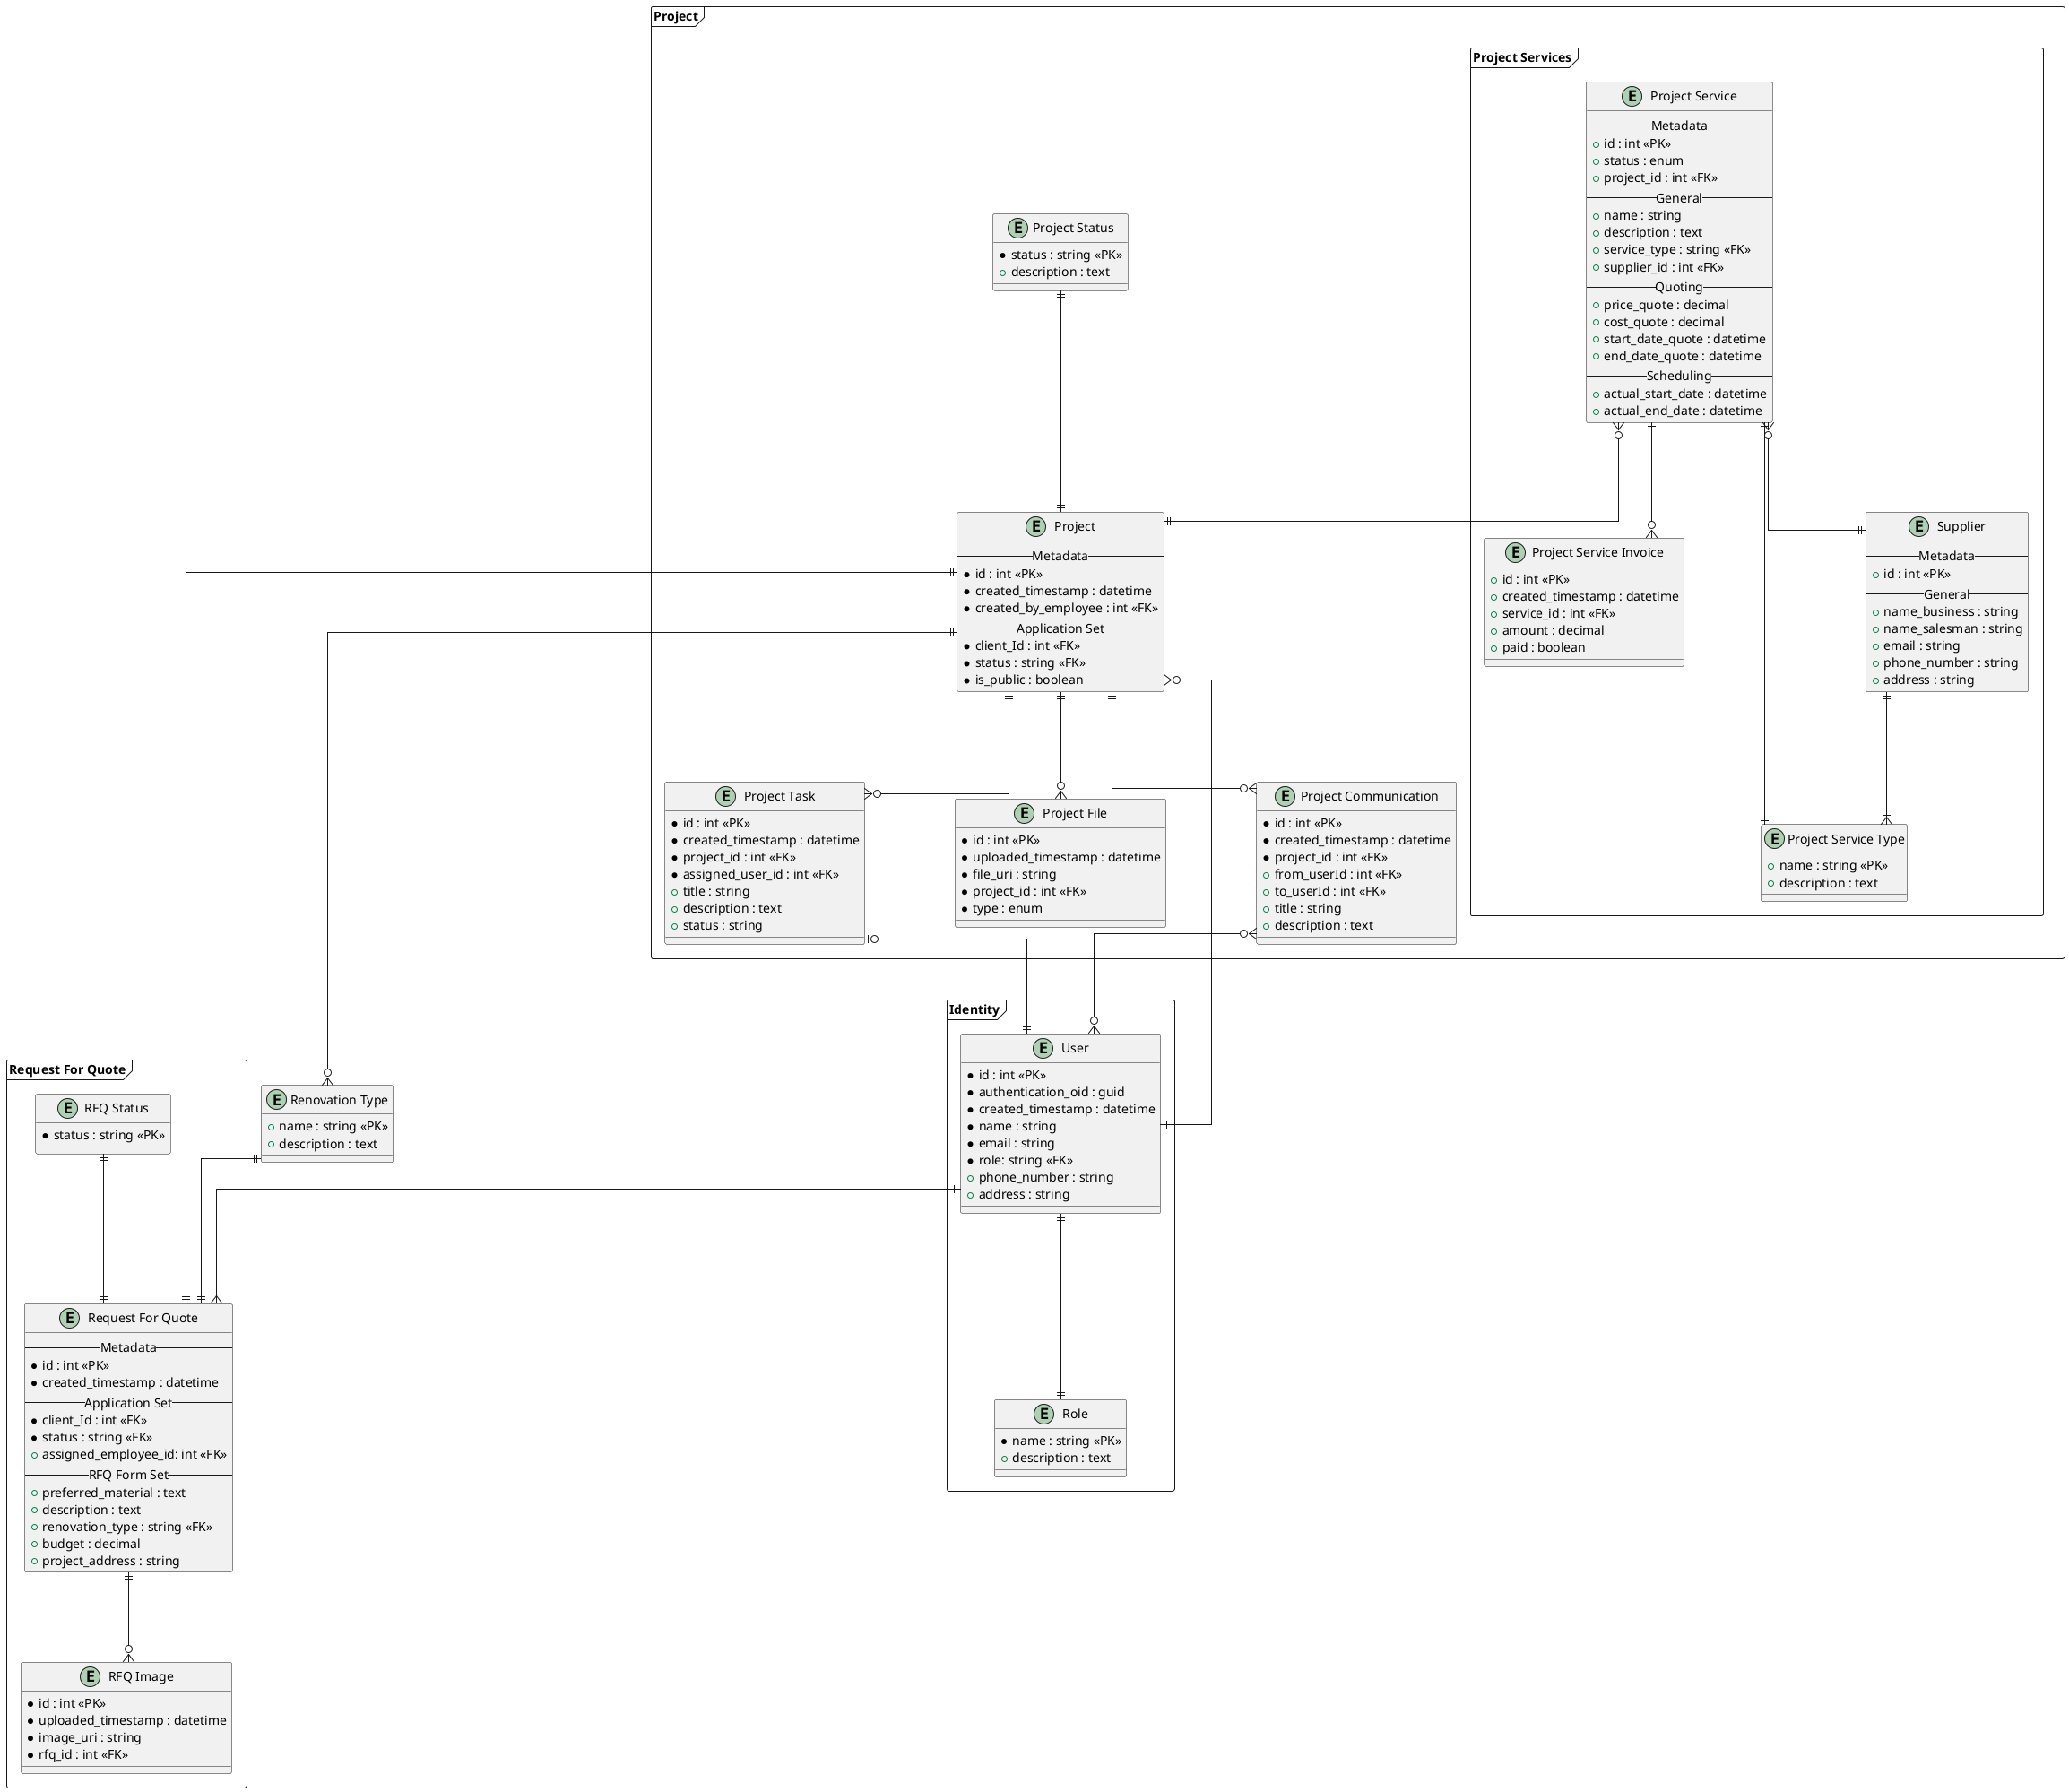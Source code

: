 @startuml

skinparam linetype ortho
skinparam nodesep 100
skinparam ranksep 100
top to bottom direction

entity "Renovation Type" as RenovationType {
  +name : string <<PK>>
  +description : text
}


package "Identity" <<frame>> {
    entity "User" as User {
    *id : int <<PK>>
    *authentication_oid : guid
    *created_timestamp : datetime
    *name : string
    *email : string
    *role: string <<FK>>
    +phone_number : string
    +address : string
    }

    entity "Role" as UserRole {
    *name : string <<PK>>
    +description : text
    }

    User ||--|| UserRole
}

package "Request For Quote" <<frame>> {
    entity "Request For Quote" as RFQ {
    -- Metadata --
    *id : int <<PK>>
    *created_timestamp : datetime
    -- Application Set --
    *client_Id : int <<FK>>
    *status : string <<FK>>
    +assigned_employee_id: int <<FK>>
    -- RFQ Form Set --
    +preferred_material : text
    +description : text
    +renovation_type : string <<FK>>
    +budget : decimal
    +project_address : string
    }

    entity "RFQ Image" as RFQImage {
    *id : int <<PK>>
    *uploaded_timestamp : datetime
    *image_uri : string
    *rfq_id : int <<FK>>
    }

    entity "RFQ Status" as RFQStatus {
    *status : string <<PK>>
    }

    User ||--|{ RFQ
    RenovationType ||--|| RFQ
    RFQ ||--o{ RFQImage
    RFQStatus ||--|| RFQ
} 

package "Project" <<frame>> {
    entity "Project" as Project {
    -- Metadata --
    *id : int <<PK>> 
    *created_timestamp : datetime
    *created_by_employee : int <<FK>>
    -- Application Set --
    *client_Id : int <<FK>>
    *status : string <<FK>>
    *is_public : boolean
    }

    entity "Project Status" as ProjectStatus {
        *status : string <<PK>>
        +description : text
    }
    package "Project Services" <<frame>> {
        entity "Project Service Type" as ProjectServiceType {
            +name : string <<PK>>
            +description : text
        }
        entity "Project Service" as ProjectService {
            -- Metadata --
            +id : int <<PK>>
            +status : enum
            +project_id : int <<FK>>
            -- General --
            +name : string
            +description : text
            +service_type : string <<FK>>
            +supplier_id : int <<FK>>
            -- Quoting --
            +price_quote : decimal
            +cost_quote : decimal
            +start_date_quote : datetime
            +end_date_quote : datetime
            -- Scheduling --
            +actual_start_date : datetime
            +actual_end_date : datetime
        }
        entity "Supplier" as Supplier {
            -- Metadata --
            +id : int <<PK>>
            -- General --
            +name_business : string
            +name_salesman : string
            +email : string
            +phone_number : string
            +address : string
        }

        entity "Project Service Invoice" as ProjectServiceInvoice {
            +id : int <<PK>>
            +created_timestamp : datetime
            +service_id : int <<FK>>
            +amount : decimal
            +paid : boolean
        }

        ProjectService ||--o{ ProjectServiceInvoice        
        ProjectService ||--|| ProjectServiceType
        ProjectService }o--|| Supplier
        Supplier ||--|{ ProjectServiceType

    }

    entity "Project Task" as ProjectTask {
        *id : int <<PK>>
        *created_timestamp : datetime
        *project_id : int <<FK>>
        *assigned_user_id : int <<FK>>
        +title : string
        +description : text
        +status : string
    }
    
    entity "Project Communication" as ProjectCommunication {
        *id : int <<PK>>
        *created_timestamp : datetime
        *project_id : int <<FK>>
        +from_userId : int <<FK>>
        +to_userId : int <<FK>>
        +title : string
        +description : text
    }

    entity "Project File" as ProjectFile {
        *id : int <<PK>>
        *uploaded_timestamp : datetime
        *file_uri : string
        *project_id : int <<FK>>
        *type : enum
    }

    Project ||--o{ ProjectCommunication
    ProjectCommunication }o--o{ User
    Project ||--o{ ProjectTask
    ProjectTask |o--|| User
    Project||--o{ ProjectFile
    User ||--o{ Project
    Project ||--|| RFQ
    ProjectService }o--|| Project
    Project ||--o{ RenovationType
    ProjectStatus ||--|| Project
}














@enduml
